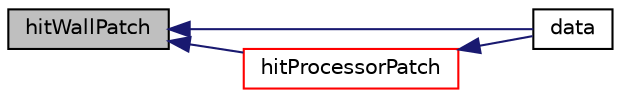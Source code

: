 digraph "hitWallPatch"
{
  bgcolor="transparent";
  edge [fontname="Helvetica",fontsize="10",labelfontname="Helvetica",labelfontsize="10"];
  node [fontname="Helvetica",fontsize="10",shape=record];
  rankdir="LR";
  Node253 [label="hitWallPatch",height=0.2,width=0.4,color="black", fillcolor="grey75", style="filled", fontcolor="black"];
  Node253 -> Node254 [dir="back",color="midnightblue",fontsize="10",style="solid",fontname="Helvetica"];
  Node254 [label="data",height=0.2,width=0.4,color="black",URL="$a24221.html#ad7f8023f823553543ca50bd5d11b877b",tooltip="Transported label. "];
  Node253 -> Node255 [dir="back",color="midnightblue",fontsize="10",style="solid",fontname="Helvetica"];
  Node255 [label="hitProcessorPatch",height=0.2,width=0.4,color="red",URL="$a24221.html#a14f5c2f6515b821449df47a8dacccac9"];
  Node255 -> Node254 [dir="back",color="midnightblue",fontsize="10",style="solid",fontname="Helvetica"];
}
